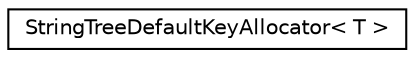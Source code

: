 digraph "Graphical Class Hierarchy"
{
  edge [fontname="Helvetica",fontsize="10",labelfontname="Helvetica",labelfontsize="10"];
  node [fontname="Helvetica",fontsize="10",shape=record];
  rankdir="LR";
  Node0 [label="StringTreeDefaultKeyAllocator\< T \>",height=0.2,width=0.4,color="black", fillcolor="white", style="filled",URL="$structaworx_1_1lib_1_1util_1_1StringTreeDefaultKeyAllocator.html"];
}
